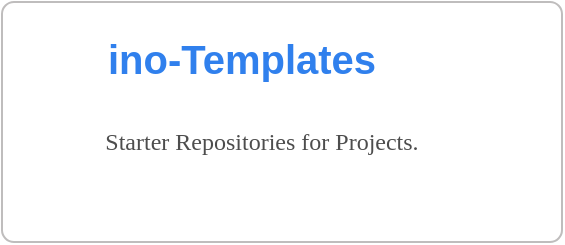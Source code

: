<mxfile version="14.2.9" type="device"><diagram id="GaYLSxa_1EEYVOWpAxYj" name="Page-1"><mxGraphModel dx="460" dy="737" grid="1" gridSize="10" guides="1" tooltips="1" connect="1" arrows="1" fold="1" page="1" pageScale="1" pageWidth="827" pageHeight="1169" math="0" shadow="0"><root><mxCell id="0"/><mxCell id="1" parent="0"/><mxCell id="A_ZhupFJPuSfDMz4PHYa-1" value="" style="rounded=1;whiteSpace=wrap;html=1;arcSize=5;strokeColor=#BFBDBD;" vertex="1" parent="1"><mxGeometry x="200" y="280" width="280" height="120" as="geometry"/></mxCell><mxCell id="A_ZhupFJPuSfDMz4PHYa-3" value="" style="shape=image;imageAspect=0;aspect=fixed;verticalLabelPosition=bottom;verticalAlign=top;image=https://assets.gitlab-static.net/assets/logo-d36b5212042cebc89b96df4bf6ac24e43db316143e89926c0db839ff694d2de4.svg;" vertex="1" parent="1"><mxGeometry x="220" y="295" width="25" height="25" as="geometry"/></mxCell><mxCell id="A_ZhupFJPuSfDMz4PHYa-6" value="&lt;p&gt;&lt;font size=&quot;1&quot;&gt;&lt;span style=&quot;font-size: 20px&quot;&gt;&lt;b&gt;ino-Templates&lt;/b&gt;&lt;/span&gt;&lt;/font&gt;&lt;/p&gt;" style="text;html=1;strokeColor=none;fillColor=none;align=center;verticalAlign=middle;whiteSpace=wrap;rounded=0;fontColor=#3080ED;" vertex="1" parent="1"><mxGeometry x="245" y="287.5" width="150" height="40" as="geometry"/></mxCell><mxCell id="A_ZhupFJPuSfDMz4PHYa-7" value="&lt;pre style=&quot;overflow-wrap: break-word&quot;&gt;&lt;font face=&quot;Verdana&quot; color=&quot;#4d4d4d&quot;&gt;Starter Repositories for Projects.&lt;/font&gt;&lt;/pre&gt;" style="text;html=1;strokeColor=none;fillColor=none;align=center;verticalAlign=middle;whiteSpace=wrap;rounded=0;" vertex="1" parent="1"><mxGeometry x="220" y="340" width="220" height="20" as="geometry"/></mxCell></root></mxGraphModel></diagram></mxfile>